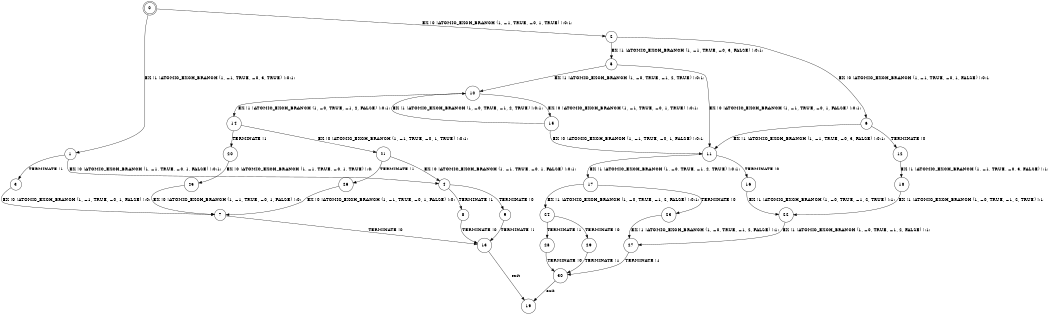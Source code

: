 digraph BCG {
size = "7, 10.5";
center = TRUE;
node [shape = circle];
0 [peripheries = 2];
0 -> 1 [label = "EX !1 !ATOMIC_EXCH_BRANCH (1, +1, TRUE, +0, 3, TRUE) !:0:1:"];
0 -> 2 [label = "EX !0 !ATOMIC_EXCH_BRANCH (1, +1, TRUE, +0, 1, TRUE) !:0:1:"];
1 -> 3 [label = "TERMINATE !1"];
1 -> 4 [label = "EX !0 !ATOMIC_EXCH_BRANCH (1, +1, TRUE, +0, 1, FALSE) !:0:1:"];
2 -> 5 [label = "EX !1 !ATOMIC_EXCH_BRANCH (1, +1, TRUE, +0, 3, FALSE) !:0:1:"];
2 -> 6 [label = "EX !0 !ATOMIC_EXCH_BRANCH (1, +1, TRUE, +0, 1, FALSE) !:0:1:"];
3 -> 7 [label = "EX !0 !ATOMIC_EXCH_BRANCH (1, +1, TRUE, +0, 1, FALSE) !:0:"];
4 -> 8 [label = "TERMINATE !1"];
4 -> 9 [label = "TERMINATE !0"];
5 -> 10 [label = "EX !1 !ATOMIC_EXCH_BRANCH (1, +0, TRUE, +1, 2, TRUE) !:0:1:"];
5 -> 11 [label = "EX !0 !ATOMIC_EXCH_BRANCH (1, +1, TRUE, +0, 1, FALSE) !:0:1:"];
6 -> 12 [label = "TERMINATE !0"];
6 -> 11 [label = "EX !1 !ATOMIC_EXCH_BRANCH (1, +1, TRUE, +0, 3, FALSE) !:0:1:"];
7 -> 13 [label = "TERMINATE !0"];
8 -> 13 [label = "TERMINATE !0"];
9 -> 13 [label = "TERMINATE !1"];
10 -> 14 [label = "EX !1 !ATOMIC_EXCH_BRANCH (1, +0, TRUE, +1, 2, FALSE) !:0:1:"];
10 -> 15 [label = "EX !0 !ATOMIC_EXCH_BRANCH (1, +1, TRUE, +0, 1, TRUE) !:0:1:"];
11 -> 16 [label = "TERMINATE !0"];
11 -> 17 [label = "EX !1 !ATOMIC_EXCH_BRANCH (1, +0, TRUE, +1, 2, TRUE) !:0:1:"];
12 -> 18 [label = "EX !1 !ATOMIC_EXCH_BRANCH (1, +1, TRUE, +0, 3, FALSE) !:1:"];
13 -> 19 [label = "exit"];
14 -> 20 [label = "TERMINATE !1"];
14 -> 21 [label = "EX !0 !ATOMIC_EXCH_BRANCH (1, +1, TRUE, +0, 1, TRUE) !:0:1:"];
15 -> 10 [label = "EX !1 !ATOMIC_EXCH_BRANCH (1, +0, TRUE, +1, 2, TRUE) !:0:1:"];
15 -> 11 [label = "EX !0 !ATOMIC_EXCH_BRANCH (1, +1, TRUE, +0, 1, FALSE) !:0:1:"];
16 -> 22 [label = "EX !1 !ATOMIC_EXCH_BRANCH (1, +0, TRUE, +1, 2, TRUE) !:1:"];
17 -> 23 [label = "TERMINATE !0"];
17 -> 24 [label = "EX !1 !ATOMIC_EXCH_BRANCH (1, +0, TRUE, +1, 2, FALSE) !:0:1:"];
18 -> 22 [label = "EX !1 !ATOMIC_EXCH_BRANCH (1, +0, TRUE, +1, 2, TRUE) !:1:"];
20 -> 25 [label = "EX !0 !ATOMIC_EXCH_BRANCH (1, +1, TRUE, +0, 1, TRUE) !:0:"];
21 -> 26 [label = "TERMINATE !1"];
21 -> 4 [label = "EX !0 !ATOMIC_EXCH_BRANCH (1, +1, TRUE, +0, 1, FALSE) !:0:1:"];
22 -> 27 [label = "EX !1 !ATOMIC_EXCH_BRANCH (1, +0, TRUE, +1, 2, FALSE) !:1:"];
23 -> 27 [label = "EX !1 !ATOMIC_EXCH_BRANCH (1, +0, TRUE, +1, 2, FALSE) !:1:"];
24 -> 28 [label = "TERMINATE !1"];
24 -> 29 [label = "TERMINATE !0"];
25 -> 7 [label = "EX !0 !ATOMIC_EXCH_BRANCH (1, +1, TRUE, +0, 1, FALSE) !:0:"];
26 -> 7 [label = "EX !0 !ATOMIC_EXCH_BRANCH (1, +1, TRUE, +0, 1, FALSE) !:0:"];
27 -> 30 [label = "TERMINATE !1"];
28 -> 30 [label = "TERMINATE !0"];
29 -> 30 [label = "TERMINATE !1"];
30 -> 19 [label = "exit"];
}
